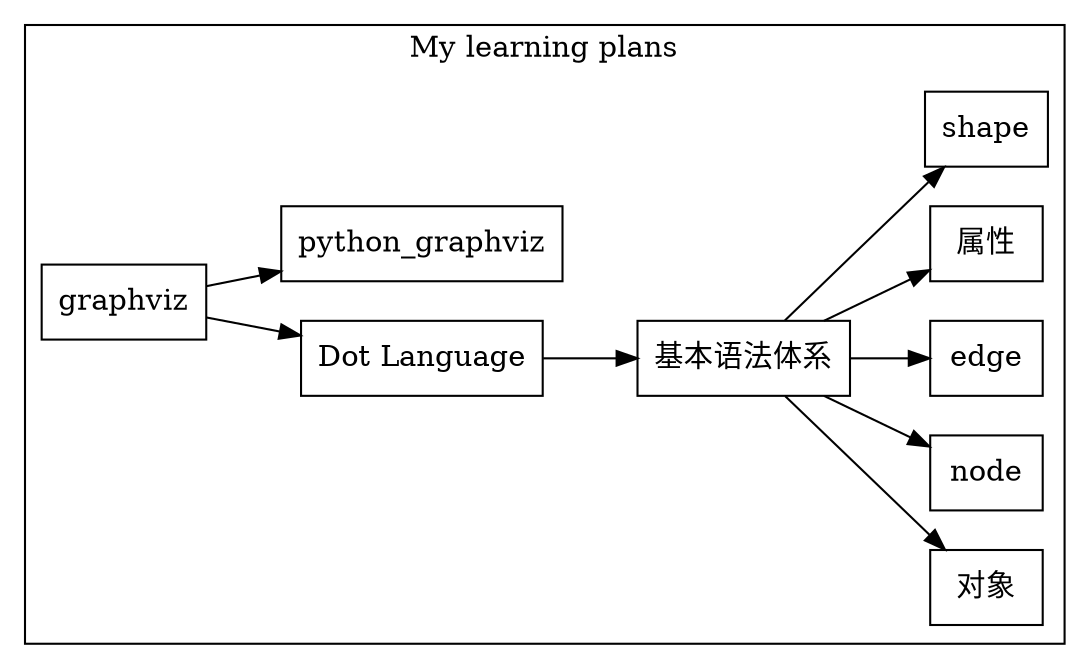 digraph main_plan {
	rankdir=LR
	node [shape=record];

	// subgraph cluster_work {
	// 	main_1 [label="<title> 丙烯腈催化剂的再生及其应用|<author> 作者：朱正，杨斌，宋卫林，姜家乐|<company> 单位：上海石化上海石油化工股份有限公司化工部|<time> 时间：2006年|<cites> 参考文献"];
	// 	cite3 [label="用于分散流化床催化剂颗粒或其表面重新暴露的方法|<status> Done",color=green];
	// 	cite4 [label="Reactivation of molybdenum containing oxidation catalysts in fluid bed reactors."];
	// 	cite5 [label="含钼氧化物流化床催化剂的再生方法"];
	// 	cite6 [label="不饱和腈的制备方法"];
	// 	cite7 [label="采用添加重钼酸胺的方法改进废钼基催化剂性能"];
	// 	"main_1":cites -> {cite3,cite4,cite5,cite6,cite7};
	// 	"查找文献" -> main_1
	// 	"查找文献" [label="查找文献", color=green]
	// }
	subgraph cluster_learn {
		label="My learning plans"
		"Dot Language"; "python_graphviz"; "graphviz"
		"graphviz" -> "Dot Language", "python_graphviz"

		"Dot Language" -> "基本语法体系" -> "对象", "node", "edge", "属性", "shape" 
	}
	// subgraph cluster_others {
		
	// }
}